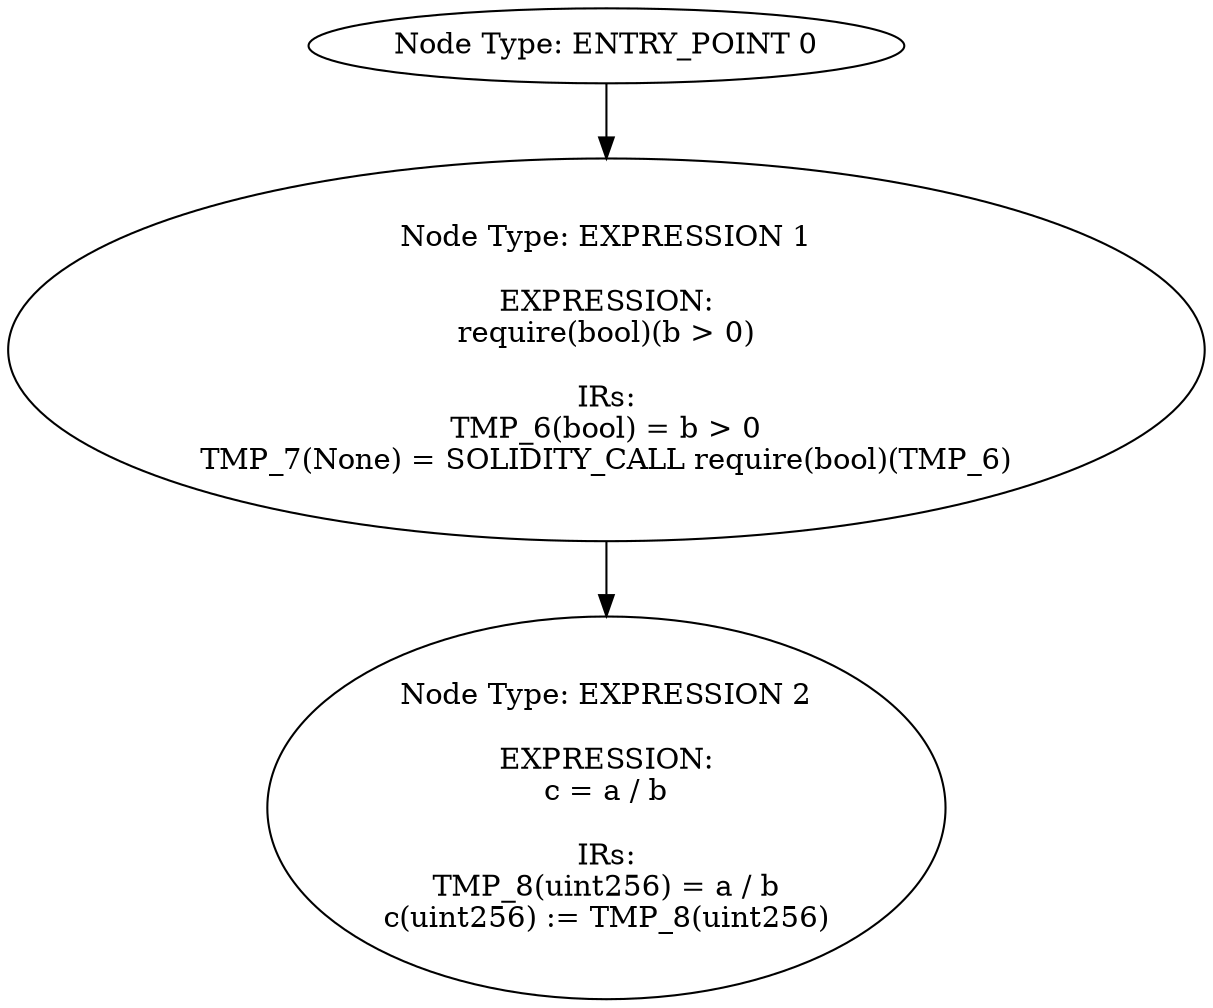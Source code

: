 digraph{
0[label="Node Type: ENTRY_POINT 0
"];
0->1;
1[label="Node Type: EXPRESSION 1

EXPRESSION:
require(bool)(b > 0)

IRs:
TMP_6(bool) = b > 0
TMP_7(None) = SOLIDITY_CALL require(bool)(TMP_6)"];
1->2;
2[label="Node Type: EXPRESSION 2

EXPRESSION:
c = a / b

IRs:
TMP_8(uint256) = a / b
c(uint256) := TMP_8(uint256)"];
}
